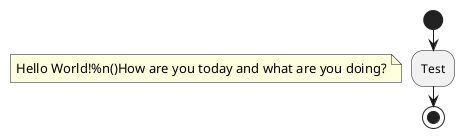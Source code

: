 {
  "sha1": "1z7vnj4hid01ok3yhvcjm261qtw6vj6",
  "insertion": {
    "when": "2024-05-30T20:48:19.854Z",
    "url": "http://forum.plantuml.net/8932/defaulttextalignment-too-mighty",
    "user": "plantuml@gmail.com"
  }
}
@startuml
skinparam defaultTextAlignment center
skinparam noteTextAlignment left
start
:Test;
floating note left: Hello World!%n()How are you today and what are you doing?
stop
@enduml
